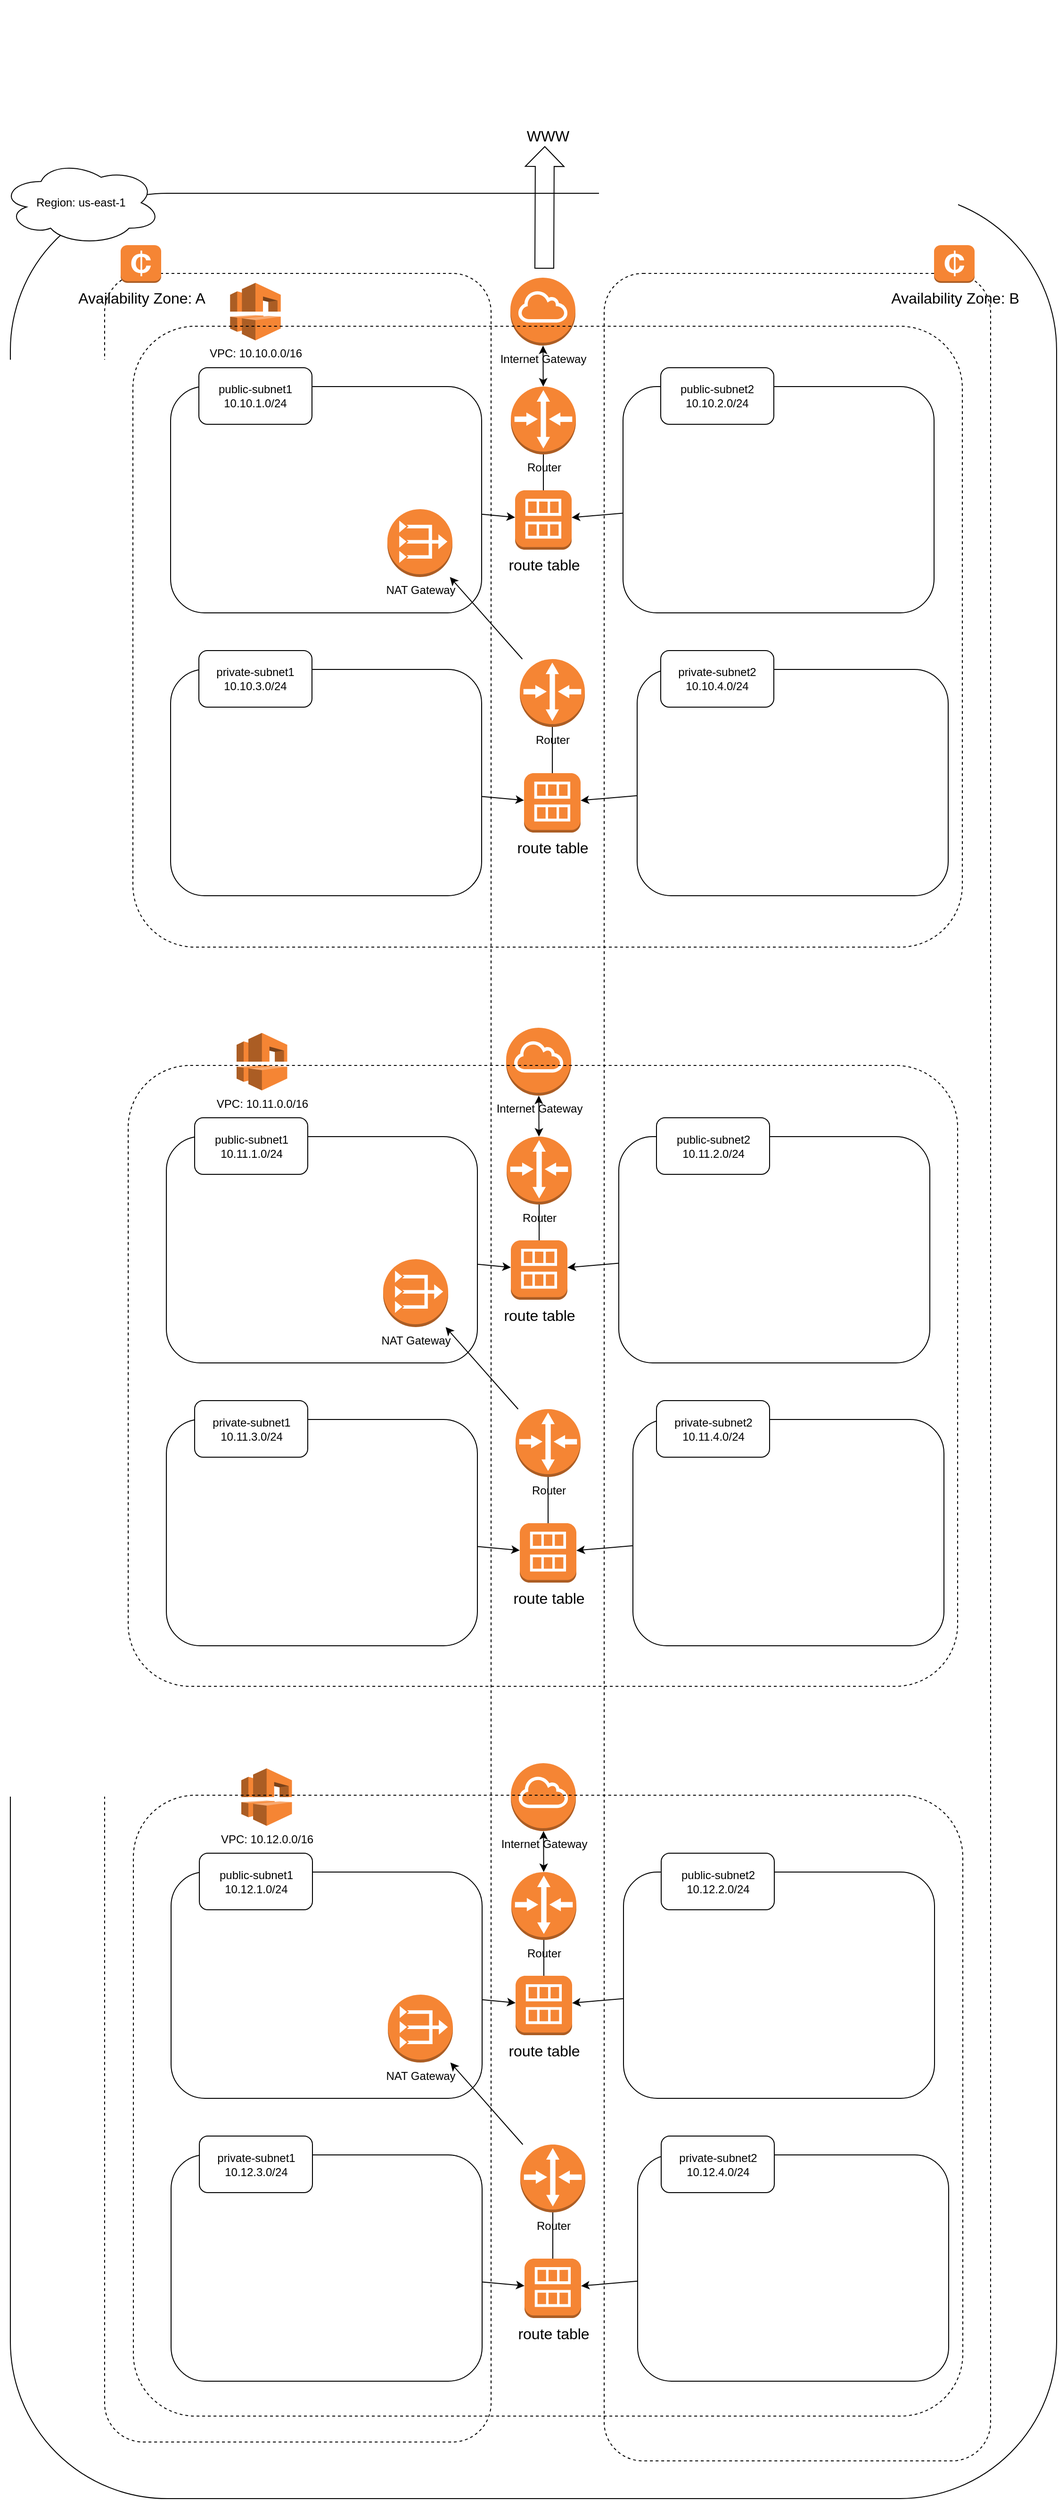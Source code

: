 <mxfile version="21.0.6" type="device"><diagram id="xnhj0wBlxgMWc3tdEWEf" name="Page-1"><mxGraphModel dx="1030" dy="2300" grid="1" gridSize="10" guides="1" tooltips="1" connect="1" arrows="1" fold="1" page="1" pageScale="1" pageWidth="827" pageHeight="1169" math="0" shadow="0"><root><mxCell id="0"/><mxCell id="1" parent="0"/><mxCell id="cIq0YbvUa8QQ9uKdufkl-1" value="" style="rounded=1;whiteSpace=wrap;html=1;" parent="1" vertex="1"><mxGeometry x="20" y="-955" width="1110" height="2445" as="geometry"/></mxCell><mxCell id="cIq0YbvUa8QQ9uKdufkl-95" value="" style="rounded=1;fillColor=none;gradientColor=none;arcSize=10;dashed=1;pointerEvents=1;strokeColor=inherit;fontFamily=Helvetica;fontSize=16;fontColor=default;html=1;" parent="1" vertex="1"><mxGeometry x="650" y="-870" width="410" height="2320" as="geometry"/></mxCell><mxCell id="cIq0YbvUa8QQ9uKdufkl-93" value="" style="rounded=1;fillColor=none;gradientColor=none;arcSize=10;dashed=1;pointerEvents=1;strokeColor=inherit;fontFamily=Helvetica;fontSize=16;fontColor=default;html=1;" parent="1" vertex="1"><mxGeometry x="120" y="-870" width="410" height="2300" as="geometry"/></mxCell><mxCell id="cIq0YbvUa8QQ9uKdufkl-3" value="Region:&amp;nbsp;us-east-1" style="ellipse;shape=cloud;whiteSpace=wrap;html=1;" parent="1" vertex="1"><mxGeometry x="10" y="-990" width="170" height="90" as="geometry"/></mxCell><mxCell id="cIq0YbvUa8QQ9uKdufkl-94" value="Availability Zone: A" style="outlineConnect=0;dashed=0;verticalLabelPosition=bottom;verticalAlign=top;align=center;html=1;shape=mxgraph.aws3.spot_instance;fillColor=#F58534;strokeColor=none;gradientColor=none;pointerEvents=1;fontFamily=Helvetica;fontSize=16;fontColor=default;" parent="1" vertex="1"><mxGeometry x="137" y="-900" width="43" height="40" as="geometry"/></mxCell><mxCell id="cIq0YbvUa8QQ9uKdufkl-96" value="Availability Zone: B" style="outlineConnect=0;dashed=0;verticalLabelPosition=bottom;verticalAlign=top;align=center;html=1;shape=mxgraph.aws3.spot_instance;fillColor=#F58534;strokeColor=none;gradientColor=none;pointerEvents=1;fontFamily=Helvetica;fontSize=16;fontColor=default;" parent="1" vertex="1"><mxGeometry x="1000" y="-900" width="43" height="40" as="geometry"/></mxCell><mxCell id="cIq0YbvUa8QQ9uKdufkl-8" value="Internet Gateway" style="outlineConnect=0;dashed=0;verticalLabelPosition=bottom;verticalAlign=top;align=center;html=1;shape=mxgraph.aws3.internet_gateway;fillColor=#F58534;gradientColor=none;" parent="1" vertex="1"><mxGeometry x="550.5" y="-865.5" width="69" height="72" as="geometry"/></mxCell><mxCell id="cIq0YbvUa8QQ9uKdufkl-11" value="" style="rounded=1;whiteSpace=wrap;html=1;" parent="1" vertex="1"><mxGeometry x="190" y="-750" width="330" height="240" as="geometry"/></mxCell><mxCell id="cIq0YbvUa8QQ9uKdufkl-12" value="" style="rounded=1;whiteSpace=wrap;html=1;" parent="1" vertex="1"><mxGeometry x="670" y="-750" width="330" height="240" as="geometry"/></mxCell><mxCell id="cIq0YbvUa8QQ9uKdufkl-13" value="" style="rounded=1;whiteSpace=wrap;html=1;" parent="1" vertex="1"><mxGeometry x="685" y="-450" width="330" height="240" as="geometry"/></mxCell><mxCell id="cIq0YbvUa8QQ9uKdufkl-14" value="" style="rounded=1;whiteSpace=wrap;html=1;" parent="1" vertex="1"><mxGeometry x="190" y="-450" width="330" height="240" as="geometry"/></mxCell><mxCell id="cIq0YbvUa8QQ9uKdufkl-15" value="NAT Gateway" style="outlineConnect=0;dashed=0;verticalLabelPosition=bottom;verticalAlign=top;align=center;html=1;shape=mxgraph.aws3.vpc_nat_gateway;fillColor=#F58534;gradientColor=none;" parent="1" vertex="1"><mxGeometry x="420" y="-620" width="69" height="72" as="geometry"/></mxCell><mxCell id="cIq0YbvUa8QQ9uKdufkl-18" value="Router" style="outlineConnect=0;dashed=0;verticalLabelPosition=bottom;verticalAlign=top;align=center;html=1;shape=mxgraph.aws3.router;fillColor=#F58534;gradientColor=none;" parent="1" vertex="1"><mxGeometry x="551" y="-750" width="69" height="72" as="geometry"/></mxCell><mxCell id="cIq0YbvUa8QQ9uKdufkl-19" value="public-subnet1&lt;br&gt;10.10.1.0/24" style="rounded=1;whiteSpace=wrap;html=1;" parent="1" vertex="1"><mxGeometry x="220" y="-770" width="120" height="60" as="geometry"/></mxCell><mxCell id="cIq0YbvUa8QQ9uKdufkl-22" value="public-subnet2&lt;br&gt;10.10.2.0/24" style="rounded=1;whiteSpace=wrap;html=1;" parent="1" vertex="1"><mxGeometry x="710" y="-770" width="120" height="60" as="geometry"/></mxCell><mxCell id="cIq0YbvUa8QQ9uKdufkl-23" value="private-subnet1&lt;br&gt;10.10.3.0/24" style="rounded=1;whiteSpace=wrap;html=1;" parent="1" vertex="1"><mxGeometry x="220" y="-470" width="120" height="60" as="geometry"/></mxCell><mxCell id="cIq0YbvUa8QQ9uKdufkl-24" value="private-subnet2&lt;br&gt;10.10.4.0/24" style="rounded=1;whiteSpace=wrap;html=1;" parent="1" vertex="1"><mxGeometry x="710" y="-470" width="120" height="60" as="geometry"/></mxCell><mxCell id="cIq0YbvUa8QQ9uKdufkl-25" value="" style="endArrow=classic;startArrow=classic;html=1;rounded=0;" parent="1" source="cIq0YbvUa8QQ9uKdufkl-18" target="cIq0YbvUa8QQ9uKdufkl-8" edge="1"><mxGeometry width="50" height="50" relative="1" as="geometry"><mxPoint x="570" y="-590" as="sourcePoint"/><mxPoint x="620" y="-640" as="targetPoint"/></mxGeometry></mxCell><mxCell id="cIq0YbvUa8QQ9uKdufkl-81" value="route table" style="outlineConnect=0;dashed=0;verticalLabelPosition=bottom;verticalAlign=top;align=center;html=1;shape=mxgraph.aws3.ami;fillColor=#F58534;gradientColor=none;pointerEvents=1;strokeColor=inherit;fontFamily=Helvetica;fontSize=16;fontColor=default;" parent="1" vertex="1"><mxGeometry x="555.5" y="-640" width="60" height="63" as="geometry"/></mxCell><mxCell id="cIq0YbvUa8QQ9uKdufkl-82" value="" style="endArrow=none;html=1;rounded=0;fontFamily=Helvetica;fontSize=16;fontColor=default;" parent="1" source="cIq0YbvUa8QQ9uKdufkl-81" target="cIq0YbvUa8QQ9uKdufkl-18" edge="1"><mxGeometry width="50" height="50" relative="1" as="geometry"><mxPoint x="620" y="-570" as="sourcePoint"/><mxPoint x="670" y="-620" as="targetPoint"/></mxGeometry></mxCell><mxCell id="cIq0YbvUa8QQ9uKdufkl-85" value="" style="endArrow=classic;html=1;rounded=0;fontFamily=Helvetica;fontSize=16;fontColor=default;" parent="1" source="cIq0YbvUa8QQ9uKdufkl-11" target="cIq0YbvUa8QQ9uKdufkl-81" edge="1"><mxGeometry width="50" height="50" relative="1" as="geometry"><mxPoint x="580" y="-350" as="sourcePoint"/><mxPoint x="630" y="-400" as="targetPoint"/></mxGeometry></mxCell><mxCell id="cIq0YbvUa8QQ9uKdufkl-86" value="" style="endArrow=classic;html=1;rounded=0;fontFamily=Helvetica;fontSize=16;fontColor=default;" parent="1" source="cIq0YbvUa8QQ9uKdufkl-12" target="cIq0YbvUa8QQ9uKdufkl-81" edge="1"><mxGeometry width="50" height="50" relative="1" as="geometry"><mxPoint x="580" y="-350" as="sourcePoint"/><mxPoint x="630" y="-400" as="targetPoint"/></mxGeometry></mxCell><mxCell id="cIq0YbvUa8QQ9uKdufkl-87" value="Router" style="outlineConnect=0;dashed=0;verticalLabelPosition=bottom;verticalAlign=top;align=center;html=1;shape=mxgraph.aws3.router;fillColor=#F58534;gradientColor=none;" parent="1" vertex="1"><mxGeometry x="560.5" y="-461" width="69" height="72" as="geometry"/></mxCell><mxCell id="cIq0YbvUa8QQ9uKdufkl-88" value="route table" style="outlineConnect=0;dashed=0;verticalLabelPosition=bottom;verticalAlign=top;align=center;html=1;shape=mxgraph.aws3.ami;fillColor=#F58534;gradientColor=none;pointerEvents=1;strokeColor=inherit;fontFamily=Helvetica;fontSize=16;fontColor=default;" parent="1" vertex="1"><mxGeometry x="565" y="-340" width="60" height="63" as="geometry"/></mxCell><mxCell id="cIq0YbvUa8QQ9uKdufkl-89" value="" style="endArrow=classic;html=1;rounded=0;fontFamily=Helvetica;fontSize=16;fontColor=default;" parent="1" source="cIq0YbvUa8QQ9uKdufkl-87" target="cIq0YbvUa8QQ9uKdufkl-15" edge="1"><mxGeometry width="50" height="50" relative="1" as="geometry"><mxPoint x="580" y="-350" as="sourcePoint"/><mxPoint x="630" y="-400" as="targetPoint"/></mxGeometry></mxCell><mxCell id="cIq0YbvUa8QQ9uKdufkl-90" value="" style="endArrow=classic;html=1;rounded=0;fontFamily=Helvetica;fontSize=16;fontColor=default;" parent="1" source="cIq0YbvUa8QQ9uKdufkl-14" target="cIq0YbvUa8QQ9uKdufkl-88" edge="1"><mxGeometry width="50" height="50" relative="1" as="geometry"><mxPoint x="510" y="-270" as="sourcePoint"/><mxPoint x="560" y="-320" as="targetPoint"/></mxGeometry></mxCell><mxCell id="cIq0YbvUa8QQ9uKdufkl-91" value="" style="endArrow=classic;html=1;rounded=0;fontFamily=Helvetica;fontSize=16;fontColor=default;" parent="1" source="cIq0YbvUa8QQ9uKdufkl-13" target="cIq0YbvUa8QQ9uKdufkl-88" edge="1"><mxGeometry width="50" height="50" relative="1" as="geometry"><mxPoint x="580" y="-350" as="sourcePoint"/><mxPoint x="630" y="-400" as="targetPoint"/></mxGeometry></mxCell><mxCell id="cIq0YbvUa8QQ9uKdufkl-92" value="" style="endArrow=none;html=1;rounded=0;fontFamily=Helvetica;fontSize=16;fontColor=default;" parent="1" source="cIq0YbvUa8QQ9uKdufkl-88" target="cIq0YbvUa8QQ9uKdufkl-87" edge="1"><mxGeometry width="50" height="50" relative="1" as="geometry"><mxPoint x="580" y="-350" as="sourcePoint"/><mxPoint x="630" y="-400" as="targetPoint"/></mxGeometry></mxCell><mxCell id="cIq0YbvUa8QQ9uKdufkl-6" value="VPC: 10.10.0.0/16" style="outlineConnect=0;dashed=0;verticalLabelPosition=bottom;verticalAlign=top;align=center;html=1;shape=mxgraph.aws3.vpc;fillColor=#F58534;gradientColor=none;" parent="1" vertex="1"><mxGeometry x="253.13" y="-860" width="53.75" height="61" as="geometry"/></mxCell><mxCell id="cIq0YbvUa8QQ9uKdufkl-99" value="" style="shape=image;html=1;verticalAlign=top;verticalLabelPosition=bottom;labelBackgroundColor=#ffffff;imageAspect=0;aspect=fixed;image=https://cdn3.iconfinder.com/data/icons/strokeline/128/revisi_02-128.png;pointerEvents=1;strokeColor=inherit;fontFamily=Helvetica;fontSize=16;fontColor=default;fillColor=none;" parent="1" vertex="1"><mxGeometry x="210" y="-461" width="29" height="29" as="geometry"/></mxCell><mxCell id="cIq0YbvUa8QQ9uKdufkl-100" value="" style="shape=image;html=1;verticalAlign=top;verticalLabelPosition=bottom;labelBackgroundColor=#ffffff;imageAspect=0;aspect=fixed;image=https://cdn3.iconfinder.com/data/icons/strokeline/128/revisi_02-128.png;pointerEvents=1;strokeColor=inherit;fontFamily=Helvetica;fontSize=16;fontColor=default;fillColor=none;" parent="1" vertex="1"><mxGeometry x="700" y="-461" width="29" height="29" as="geometry"/></mxCell><mxCell id="cIq0YbvUa8QQ9uKdufkl-181" value="" style="rounded=1;fillColor=none;gradientColor=none;arcSize=10;dashed=1;pointerEvents=1;strokeColor=inherit;fontFamily=Helvetica;fontSize=16;fontColor=default;html=1;" parent="1" vertex="1"><mxGeometry x="150" y="-814" width="880" height="658.5" as="geometry"/></mxCell><mxCell id="cIq0YbvUa8QQ9uKdufkl-188" value="Internet Gateway" style="outlineConnect=0;dashed=0;verticalLabelPosition=bottom;verticalAlign=top;align=center;html=1;shape=mxgraph.aws3.internet_gateway;fillColor=#F58534;gradientColor=none;" parent="1" vertex="1"><mxGeometry x="546" y="-70" width="69" height="72" as="geometry"/></mxCell><mxCell id="cIq0YbvUa8QQ9uKdufkl-189" value="" style="rounded=1;whiteSpace=wrap;html=1;" parent="1" vertex="1"><mxGeometry x="185.5" y="45.5" width="330" height="240" as="geometry"/></mxCell><mxCell id="cIq0YbvUa8QQ9uKdufkl-190" value="" style="rounded=1;whiteSpace=wrap;html=1;" parent="1" vertex="1"><mxGeometry x="665.5" y="45.5" width="330" height="240" as="geometry"/></mxCell><mxCell id="cIq0YbvUa8QQ9uKdufkl-191" value="" style="rounded=1;whiteSpace=wrap;html=1;" parent="1" vertex="1"><mxGeometry x="680.5" y="345.5" width="330" height="240" as="geometry"/></mxCell><mxCell id="cIq0YbvUa8QQ9uKdufkl-192" value="" style="rounded=1;whiteSpace=wrap;html=1;" parent="1" vertex="1"><mxGeometry x="185.5" y="345.5" width="330" height="240" as="geometry"/></mxCell><mxCell id="cIq0YbvUa8QQ9uKdufkl-193" value="NAT Gateway" style="outlineConnect=0;dashed=0;verticalLabelPosition=bottom;verticalAlign=top;align=center;html=1;shape=mxgraph.aws3.vpc_nat_gateway;fillColor=#F58534;gradientColor=none;" parent="1" vertex="1"><mxGeometry x="415.5" y="175.5" width="69" height="72" as="geometry"/></mxCell><mxCell id="cIq0YbvUa8QQ9uKdufkl-194" value="Router" style="outlineConnect=0;dashed=0;verticalLabelPosition=bottom;verticalAlign=top;align=center;html=1;shape=mxgraph.aws3.router;fillColor=#F58534;gradientColor=none;" parent="1" vertex="1"><mxGeometry x="546.5" y="45.5" width="69" height="72" as="geometry"/></mxCell><mxCell id="cIq0YbvUa8QQ9uKdufkl-195" value="public-subnet1&lt;br&gt;10.11.1.0/24" style="rounded=1;whiteSpace=wrap;html=1;" parent="1" vertex="1"><mxGeometry x="215.5" y="25.5" width="120" height="60" as="geometry"/></mxCell><mxCell id="cIq0YbvUa8QQ9uKdufkl-196" value="public-subnet2&lt;br&gt;10.11.2.0/24" style="rounded=1;whiteSpace=wrap;html=1;" parent="1" vertex="1"><mxGeometry x="705.5" y="25.5" width="120" height="60" as="geometry"/></mxCell><mxCell id="cIq0YbvUa8QQ9uKdufkl-197" value="private-subnet1&lt;br&gt;10.11.3.0/24" style="rounded=1;whiteSpace=wrap;html=1;" parent="1" vertex="1"><mxGeometry x="215.5" y="325.5" width="120" height="60" as="geometry"/></mxCell><mxCell id="cIq0YbvUa8QQ9uKdufkl-198" value="private-subnet2&lt;br&gt;10.11.4.0/24" style="rounded=1;whiteSpace=wrap;html=1;" parent="1" vertex="1"><mxGeometry x="705.5" y="325.5" width="120" height="60" as="geometry"/></mxCell><mxCell id="cIq0YbvUa8QQ9uKdufkl-199" value="" style="endArrow=classic;startArrow=classic;html=1;rounded=0;" parent="1" source="cIq0YbvUa8QQ9uKdufkl-194" target="cIq0YbvUa8QQ9uKdufkl-188" edge="1"><mxGeometry width="50" height="50" relative="1" as="geometry"><mxPoint x="565.5" y="205.5" as="sourcePoint"/><mxPoint x="615.5" y="155.5" as="targetPoint"/></mxGeometry></mxCell><mxCell id="cIq0YbvUa8QQ9uKdufkl-200" value="route table" style="outlineConnect=0;dashed=0;verticalLabelPosition=bottom;verticalAlign=top;align=center;html=1;shape=mxgraph.aws3.ami;fillColor=#F58534;gradientColor=none;pointerEvents=1;strokeColor=inherit;fontFamily=Helvetica;fontSize=16;fontColor=default;" parent="1" vertex="1"><mxGeometry x="551" y="155.5" width="60" height="63" as="geometry"/></mxCell><mxCell id="cIq0YbvUa8QQ9uKdufkl-201" value="" style="endArrow=none;html=1;rounded=0;fontFamily=Helvetica;fontSize=16;fontColor=default;" parent="1" source="cIq0YbvUa8QQ9uKdufkl-200" target="cIq0YbvUa8QQ9uKdufkl-194" edge="1"><mxGeometry width="50" height="50" relative="1" as="geometry"><mxPoint x="615.5" y="225.5" as="sourcePoint"/><mxPoint x="665.5" y="175.5" as="targetPoint"/></mxGeometry></mxCell><mxCell id="cIq0YbvUa8QQ9uKdufkl-202" value="" style="endArrow=classic;html=1;rounded=0;fontFamily=Helvetica;fontSize=16;fontColor=default;" parent="1" source="cIq0YbvUa8QQ9uKdufkl-189" target="cIq0YbvUa8QQ9uKdufkl-200" edge="1"><mxGeometry width="50" height="50" relative="1" as="geometry"><mxPoint x="575.5" y="445.5" as="sourcePoint"/><mxPoint x="625.5" y="395.5" as="targetPoint"/></mxGeometry></mxCell><mxCell id="cIq0YbvUa8QQ9uKdufkl-203" value="" style="endArrow=classic;html=1;rounded=0;fontFamily=Helvetica;fontSize=16;fontColor=default;" parent="1" source="cIq0YbvUa8QQ9uKdufkl-190" target="cIq0YbvUa8QQ9uKdufkl-200" edge="1"><mxGeometry width="50" height="50" relative="1" as="geometry"><mxPoint x="575.5" y="445.5" as="sourcePoint"/><mxPoint x="625.5" y="395.5" as="targetPoint"/></mxGeometry></mxCell><mxCell id="cIq0YbvUa8QQ9uKdufkl-204" value="Router" style="outlineConnect=0;dashed=0;verticalLabelPosition=bottom;verticalAlign=top;align=center;html=1;shape=mxgraph.aws3.router;fillColor=#F58534;gradientColor=none;" parent="1" vertex="1"><mxGeometry x="556" y="334.5" width="69" height="72" as="geometry"/></mxCell><mxCell id="cIq0YbvUa8QQ9uKdufkl-205" value="route table" style="outlineConnect=0;dashed=0;verticalLabelPosition=bottom;verticalAlign=top;align=center;html=1;shape=mxgraph.aws3.ami;fillColor=#F58534;gradientColor=none;pointerEvents=1;strokeColor=inherit;fontFamily=Helvetica;fontSize=16;fontColor=default;" parent="1" vertex="1"><mxGeometry x="560.5" y="455.5" width="60" height="63" as="geometry"/></mxCell><mxCell id="cIq0YbvUa8QQ9uKdufkl-206" value="" style="endArrow=classic;html=1;rounded=0;fontFamily=Helvetica;fontSize=16;fontColor=default;" parent="1" source="cIq0YbvUa8QQ9uKdufkl-204" target="cIq0YbvUa8QQ9uKdufkl-193" edge="1"><mxGeometry width="50" height="50" relative="1" as="geometry"><mxPoint x="575.5" y="445.5" as="sourcePoint"/><mxPoint x="625.5" y="395.5" as="targetPoint"/></mxGeometry></mxCell><mxCell id="cIq0YbvUa8QQ9uKdufkl-207" value="" style="endArrow=classic;html=1;rounded=0;fontFamily=Helvetica;fontSize=16;fontColor=default;" parent="1" source="cIq0YbvUa8QQ9uKdufkl-192" target="cIq0YbvUa8QQ9uKdufkl-205" edge="1"><mxGeometry width="50" height="50" relative="1" as="geometry"><mxPoint x="505.5" y="525.5" as="sourcePoint"/><mxPoint x="555.5" y="475.5" as="targetPoint"/></mxGeometry></mxCell><mxCell id="cIq0YbvUa8QQ9uKdufkl-208" value="" style="endArrow=classic;html=1;rounded=0;fontFamily=Helvetica;fontSize=16;fontColor=default;" parent="1" source="cIq0YbvUa8QQ9uKdufkl-191" target="cIq0YbvUa8QQ9uKdufkl-205" edge="1"><mxGeometry width="50" height="50" relative="1" as="geometry"><mxPoint x="575.5" y="445.5" as="sourcePoint"/><mxPoint x="625.5" y="395.5" as="targetPoint"/></mxGeometry></mxCell><mxCell id="cIq0YbvUa8QQ9uKdufkl-209" value="" style="endArrow=none;html=1;rounded=0;fontFamily=Helvetica;fontSize=16;fontColor=default;" parent="1" source="cIq0YbvUa8QQ9uKdufkl-205" target="cIq0YbvUa8QQ9uKdufkl-204" edge="1"><mxGeometry width="50" height="50" relative="1" as="geometry"><mxPoint x="575.5" y="445.5" as="sourcePoint"/><mxPoint x="625.5" y="395.5" as="targetPoint"/></mxGeometry></mxCell><mxCell id="cIq0YbvUa8QQ9uKdufkl-210" value="VPC: 10.11.0.0/16" style="outlineConnect=0;dashed=0;verticalLabelPosition=bottom;verticalAlign=top;align=center;html=1;shape=mxgraph.aws3.vpc;fillColor=#F58534;gradientColor=none;" parent="1" vertex="1"><mxGeometry x="260" y="-64.5" width="53.75" height="61" as="geometry"/></mxCell><mxCell id="cIq0YbvUa8QQ9uKdufkl-211" value="" style="shape=image;html=1;verticalAlign=top;verticalLabelPosition=bottom;labelBackgroundColor=#ffffff;imageAspect=0;aspect=fixed;image=https://cdn3.iconfinder.com/data/icons/strokeline/128/revisi_02-128.png;pointerEvents=1;strokeColor=inherit;fontFamily=Helvetica;fontSize=16;fontColor=default;fillColor=none;" parent="1" vertex="1"><mxGeometry x="205.5" y="334.5" width="29" height="29" as="geometry"/></mxCell><mxCell id="cIq0YbvUa8QQ9uKdufkl-213" value="" style="rounded=1;fillColor=none;gradientColor=none;arcSize=10;dashed=1;pointerEvents=1;strokeColor=inherit;fontFamily=Helvetica;fontSize=16;fontColor=default;html=1;movable=1;resizable=1;rotatable=1;deletable=1;editable=1;connectable=1;" parent="1" vertex="1"><mxGeometry x="145" y="-30" width="880" height="658.5" as="geometry"/></mxCell><mxCell id="cIq0YbvUa8QQ9uKdufkl-212" value="" style="shape=image;html=1;verticalAlign=top;verticalLabelPosition=bottom;labelBackgroundColor=#ffffff;imageAspect=0;aspect=fixed;image=https://cdn3.iconfinder.com/data/icons/strokeline/128/revisi_02-128.png;pointerEvents=1;strokeColor=inherit;fontFamily=Helvetica;fontSize=16;fontColor=default;fillColor=none;" parent="1" vertex="1"><mxGeometry x="695.5" y="334.5" width="29" height="29" as="geometry"/></mxCell><mxCell id="cIq0YbvUa8QQ9uKdufkl-215" value="Internet Gateway" style="outlineConnect=0;dashed=0;verticalLabelPosition=bottom;verticalAlign=top;align=center;html=1;shape=mxgraph.aws3.internet_gateway;fillColor=#F58534;gradientColor=none;" parent="1" vertex="1"><mxGeometry x="551" y="710" width="69" height="72" as="geometry"/></mxCell><mxCell id="cIq0YbvUa8QQ9uKdufkl-216" value="" style="rounded=1;whiteSpace=wrap;html=1;" parent="1" vertex="1"><mxGeometry x="190.5" y="825.5" width="330" height="240" as="geometry"/></mxCell><mxCell id="cIq0YbvUa8QQ9uKdufkl-217" value="" style="rounded=1;whiteSpace=wrap;html=1;" parent="1" vertex="1"><mxGeometry x="670.5" y="825.5" width="330" height="240" as="geometry"/></mxCell><mxCell id="cIq0YbvUa8QQ9uKdufkl-218" value="" style="rounded=1;whiteSpace=wrap;html=1;" parent="1" vertex="1"><mxGeometry x="685.5" y="1125.5" width="330" height="240" as="geometry"/></mxCell><mxCell id="cIq0YbvUa8QQ9uKdufkl-219" value="" style="rounded=1;whiteSpace=wrap;html=1;" parent="1" vertex="1"><mxGeometry x="190.5" y="1125.5" width="330" height="240" as="geometry"/></mxCell><mxCell id="cIq0YbvUa8QQ9uKdufkl-220" value="NAT Gateway" style="outlineConnect=0;dashed=0;verticalLabelPosition=bottom;verticalAlign=top;align=center;html=1;shape=mxgraph.aws3.vpc_nat_gateway;fillColor=#F58534;gradientColor=none;" parent="1" vertex="1"><mxGeometry x="420.5" y="955.5" width="69" height="72" as="geometry"/></mxCell><mxCell id="cIq0YbvUa8QQ9uKdufkl-221" value="Router" style="outlineConnect=0;dashed=0;verticalLabelPosition=bottom;verticalAlign=top;align=center;html=1;shape=mxgraph.aws3.router;fillColor=#F58534;gradientColor=none;" parent="1" vertex="1"><mxGeometry x="551.5" y="825.5" width="69" height="72" as="geometry"/></mxCell><mxCell id="cIq0YbvUa8QQ9uKdufkl-222" value="public-subnet1&lt;br&gt;10.12.1.0/24" style="rounded=1;whiteSpace=wrap;html=1;" parent="1" vertex="1"><mxGeometry x="220.5" y="805.5" width="120" height="60" as="geometry"/></mxCell><mxCell id="cIq0YbvUa8QQ9uKdufkl-223" value="public-subnet2&lt;br&gt;10.12.2.0/24" style="rounded=1;whiteSpace=wrap;html=1;" parent="1" vertex="1"><mxGeometry x="710.5" y="805.5" width="120" height="60" as="geometry"/></mxCell><mxCell id="cIq0YbvUa8QQ9uKdufkl-224" value="private-subnet1&lt;br&gt;10.12.3.0/24" style="rounded=1;whiteSpace=wrap;html=1;" parent="1" vertex="1"><mxGeometry x="220.5" y="1105.5" width="120" height="60" as="geometry"/></mxCell><mxCell id="cIq0YbvUa8QQ9uKdufkl-225" value="private-subnet2&lt;br&gt;10.12.4.0/24" style="rounded=1;whiteSpace=wrap;html=1;" parent="1" vertex="1"><mxGeometry x="710.5" y="1105.5" width="120" height="60" as="geometry"/></mxCell><mxCell id="cIq0YbvUa8QQ9uKdufkl-226" value="" style="endArrow=classic;startArrow=classic;html=1;rounded=0;" parent="1" source="cIq0YbvUa8QQ9uKdufkl-221" target="cIq0YbvUa8QQ9uKdufkl-215" edge="1"><mxGeometry width="50" height="50" relative="1" as="geometry"><mxPoint x="570.5" y="985.5" as="sourcePoint"/><mxPoint x="620.5" y="935.5" as="targetPoint"/></mxGeometry></mxCell><mxCell id="cIq0YbvUa8QQ9uKdufkl-227" value="route table" style="outlineConnect=0;dashed=0;verticalLabelPosition=bottom;verticalAlign=top;align=center;html=1;shape=mxgraph.aws3.ami;fillColor=#F58534;gradientColor=none;pointerEvents=1;strokeColor=inherit;fontFamily=Helvetica;fontSize=16;fontColor=default;" parent="1" vertex="1"><mxGeometry x="556" y="935.5" width="60" height="63" as="geometry"/></mxCell><mxCell id="cIq0YbvUa8QQ9uKdufkl-228" value="" style="endArrow=none;html=1;rounded=0;fontFamily=Helvetica;fontSize=16;fontColor=default;" parent="1" source="cIq0YbvUa8QQ9uKdufkl-227" target="cIq0YbvUa8QQ9uKdufkl-221" edge="1"><mxGeometry width="50" height="50" relative="1" as="geometry"><mxPoint x="620.5" y="1005.5" as="sourcePoint"/><mxPoint x="670.5" y="955.5" as="targetPoint"/></mxGeometry></mxCell><mxCell id="cIq0YbvUa8QQ9uKdufkl-229" value="" style="endArrow=classic;html=1;rounded=0;fontFamily=Helvetica;fontSize=16;fontColor=default;" parent="1" source="cIq0YbvUa8QQ9uKdufkl-216" target="cIq0YbvUa8QQ9uKdufkl-227" edge="1"><mxGeometry width="50" height="50" relative="1" as="geometry"><mxPoint x="580.5" y="1225.5" as="sourcePoint"/><mxPoint x="630.5" y="1175.5" as="targetPoint"/></mxGeometry></mxCell><mxCell id="cIq0YbvUa8QQ9uKdufkl-230" value="" style="endArrow=classic;html=1;rounded=0;fontFamily=Helvetica;fontSize=16;fontColor=default;" parent="1" source="cIq0YbvUa8QQ9uKdufkl-217" target="cIq0YbvUa8QQ9uKdufkl-227" edge="1"><mxGeometry width="50" height="50" relative="1" as="geometry"><mxPoint x="580.5" y="1225.5" as="sourcePoint"/><mxPoint x="630.5" y="1175.5" as="targetPoint"/></mxGeometry></mxCell><mxCell id="cIq0YbvUa8QQ9uKdufkl-231" value="Router" style="outlineConnect=0;dashed=0;verticalLabelPosition=bottom;verticalAlign=top;align=center;html=1;shape=mxgraph.aws3.router;fillColor=#F58534;gradientColor=none;" parent="1" vertex="1"><mxGeometry x="561" y="1114.5" width="69" height="72" as="geometry"/></mxCell><mxCell id="cIq0YbvUa8QQ9uKdufkl-232" value="route table" style="outlineConnect=0;dashed=0;verticalLabelPosition=bottom;verticalAlign=top;align=center;html=1;shape=mxgraph.aws3.ami;fillColor=#F58534;gradientColor=none;pointerEvents=1;strokeColor=inherit;fontFamily=Helvetica;fontSize=16;fontColor=default;" parent="1" vertex="1"><mxGeometry x="565.5" y="1235.5" width="60" height="63" as="geometry"/></mxCell><mxCell id="cIq0YbvUa8QQ9uKdufkl-233" value="" style="endArrow=classic;html=1;rounded=0;fontFamily=Helvetica;fontSize=16;fontColor=default;" parent="1" source="cIq0YbvUa8QQ9uKdufkl-231" target="cIq0YbvUa8QQ9uKdufkl-220" edge="1"><mxGeometry width="50" height="50" relative="1" as="geometry"><mxPoint x="580.5" y="1225.5" as="sourcePoint"/><mxPoint x="630.5" y="1175.5" as="targetPoint"/></mxGeometry></mxCell><mxCell id="cIq0YbvUa8QQ9uKdufkl-234" value="" style="endArrow=classic;html=1;rounded=0;fontFamily=Helvetica;fontSize=16;fontColor=default;" parent="1" source="cIq0YbvUa8QQ9uKdufkl-219" target="cIq0YbvUa8QQ9uKdufkl-232" edge="1"><mxGeometry width="50" height="50" relative="1" as="geometry"><mxPoint x="510.5" y="1305.5" as="sourcePoint"/><mxPoint x="560.5" y="1255.5" as="targetPoint"/></mxGeometry></mxCell><mxCell id="cIq0YbvUa8QQ9uKdufkl-235" value="" style="endArrow=classic;html=1;rounded=0;fontFamily=Helvetica;fontSize=16;fontColor=default;" parent="1" source="cIq0YbvUa8QQ9uKdufkl-218" target="cIq0YbvUa8QQ9uKdufkl-232" edge="1"><mxGeometry width="50" height="50" relative="1" as="geometry"><mxPoint x="580.5" y="1225.5" as="sourcePoint"/><mxPoint x="630.5" y="1175.5" as="targetPoint"/></mxGeometry></mxCell><mxCell id="cIq0YbvUa8QQ9uKdufkl-236" value="" style="endArrow=none;html=1;rounded=0;fontFamily=Helvetica;fontSize=16;fontColor=default;" parent="1" source="cIq0YbvUa8QQ9uKdufkl-232" target="cIq0YbvUa8QQ9uKdufkl-231" edge="1"><mxGeometry width="50" height="50" relative="1" as="geometry"><mxPoint x="580.5" y="1225.5" as="sourcePoint"/><mxPoint x="630.5" y="1175.5" as="targetPoint"/></mxGeometry></mxCell><mxCell id="cIq0YbvUa8QQ9uKdufkl-237" value="VPC: 10.12.0.0/16" style="outlineConnect=0;dashed=0;verticalLabelPosition=bottom;verticalAlign=top;align=center;html=1;shape=mxgraph.aws3.vpc;fillColor=#F58534;gradientColor=none;" parent="1" vertex="1"><mxGeometry x="265" y="715.5" width="53.75" height="61" as="geometry"/></mxCell><mxCell id="cIq0YbvUa8QQ9uKdufkl-238" value="" style="shape=image;html=1;verticalAlign=top;verticalLabelPosition=bottom;labelBackgroundColor=#ffffff;imageAspect=0;aspect=fixed;image=https://cdn3.iconfinder.com/data/icons/strokeline/128/revisi_02-128.png;pointerEvents=1;strokeColor=inherit;fontFamily=Helvetica;fontSize=16;fontColor=default;fillColor=none;" parent="1" vertex="1"><mxGeometry x="210.5" y="1114.5" width="29" height="29" as="geometry"/></mxCell><mxCell id="cIq0YbvUa8QQ9uKdufkl-239" value="" style="rounded=1;fillColor=none;gradientColor=none;arcSize=10;dashed=1;pointerEvents=1;strokeColor=inherit;fontFamily=Helvetica;fontSize=16;fontColor=default;html=1;movable=1;resizable=1;rotatable=1;deletable=1;editable=1;connectable=1;" parent="1" vertex="1"><mxGeometry x="150.5" y="744" width="880" height="658.5" as="geometry"/></mxCell><mxCell id="cIq0YbvUa8QQ9uKdufkl-240" value="" style="shape=image;html=1;verticalAlign=top;verticalLabelPosition=bottom;labelBackgroundColor=#ffffff;imageAspect=0;aspect=fixed;image=https://cdn3.iconfinder.com/data/icons/strokeline/128/revisi_02-128.png;pointerEvents=1;strokeColor=inherit;fontFamily=Helvetica;fontSize=16;fontColor=default;fillColor=none;" parent="1" vertex="1"><mxGeometry x="700.5" y="1114.5" width="29" height="29" as="geometry"/></mxCell><mxCell id="cIq0YbvUa8QQ9uKdufkl-242" value="WWW" style="shape=image;html=1;verticalAlign=top;verticalLabelPosition=bottom;labelBackgroundColor=#ffffff;imageAspect=0;aspect=fixed;image=https://cdn0.iconfinder.com/data/icons/eon-social-media-contact-info-2/32/world_www_web_website-128.png;pointerEvents=1;strokeColor=inherit;fontFamily=Helvetica;fontSize=16;fontColor=default;fillColor=none;" parent="1" vertex="1"><mxGeometry x="526" y="-1160" width="128" height="128" as="geometry"/></mxCell><mxCell id="cIq0YbvUa8QQ9uKdufkl-243" value="" style="shape=flexArrow;endArrow=classic;html=1;rounded=0;fontFamily=Helvetica;fontSize=16;fontColor=default;width=20;endSize=6.67;" parent="1" edge="1"><mxGeometry width="50" height="50" relative="1" as="geometry"><mxPoint x="586.5" y="-875" as="sourcePoint"/><mxPoint x="587" y="-1005" as="targetPoint"/></mxGeometry></mxCell></root></mxGraphModel></diagram></mxfile>